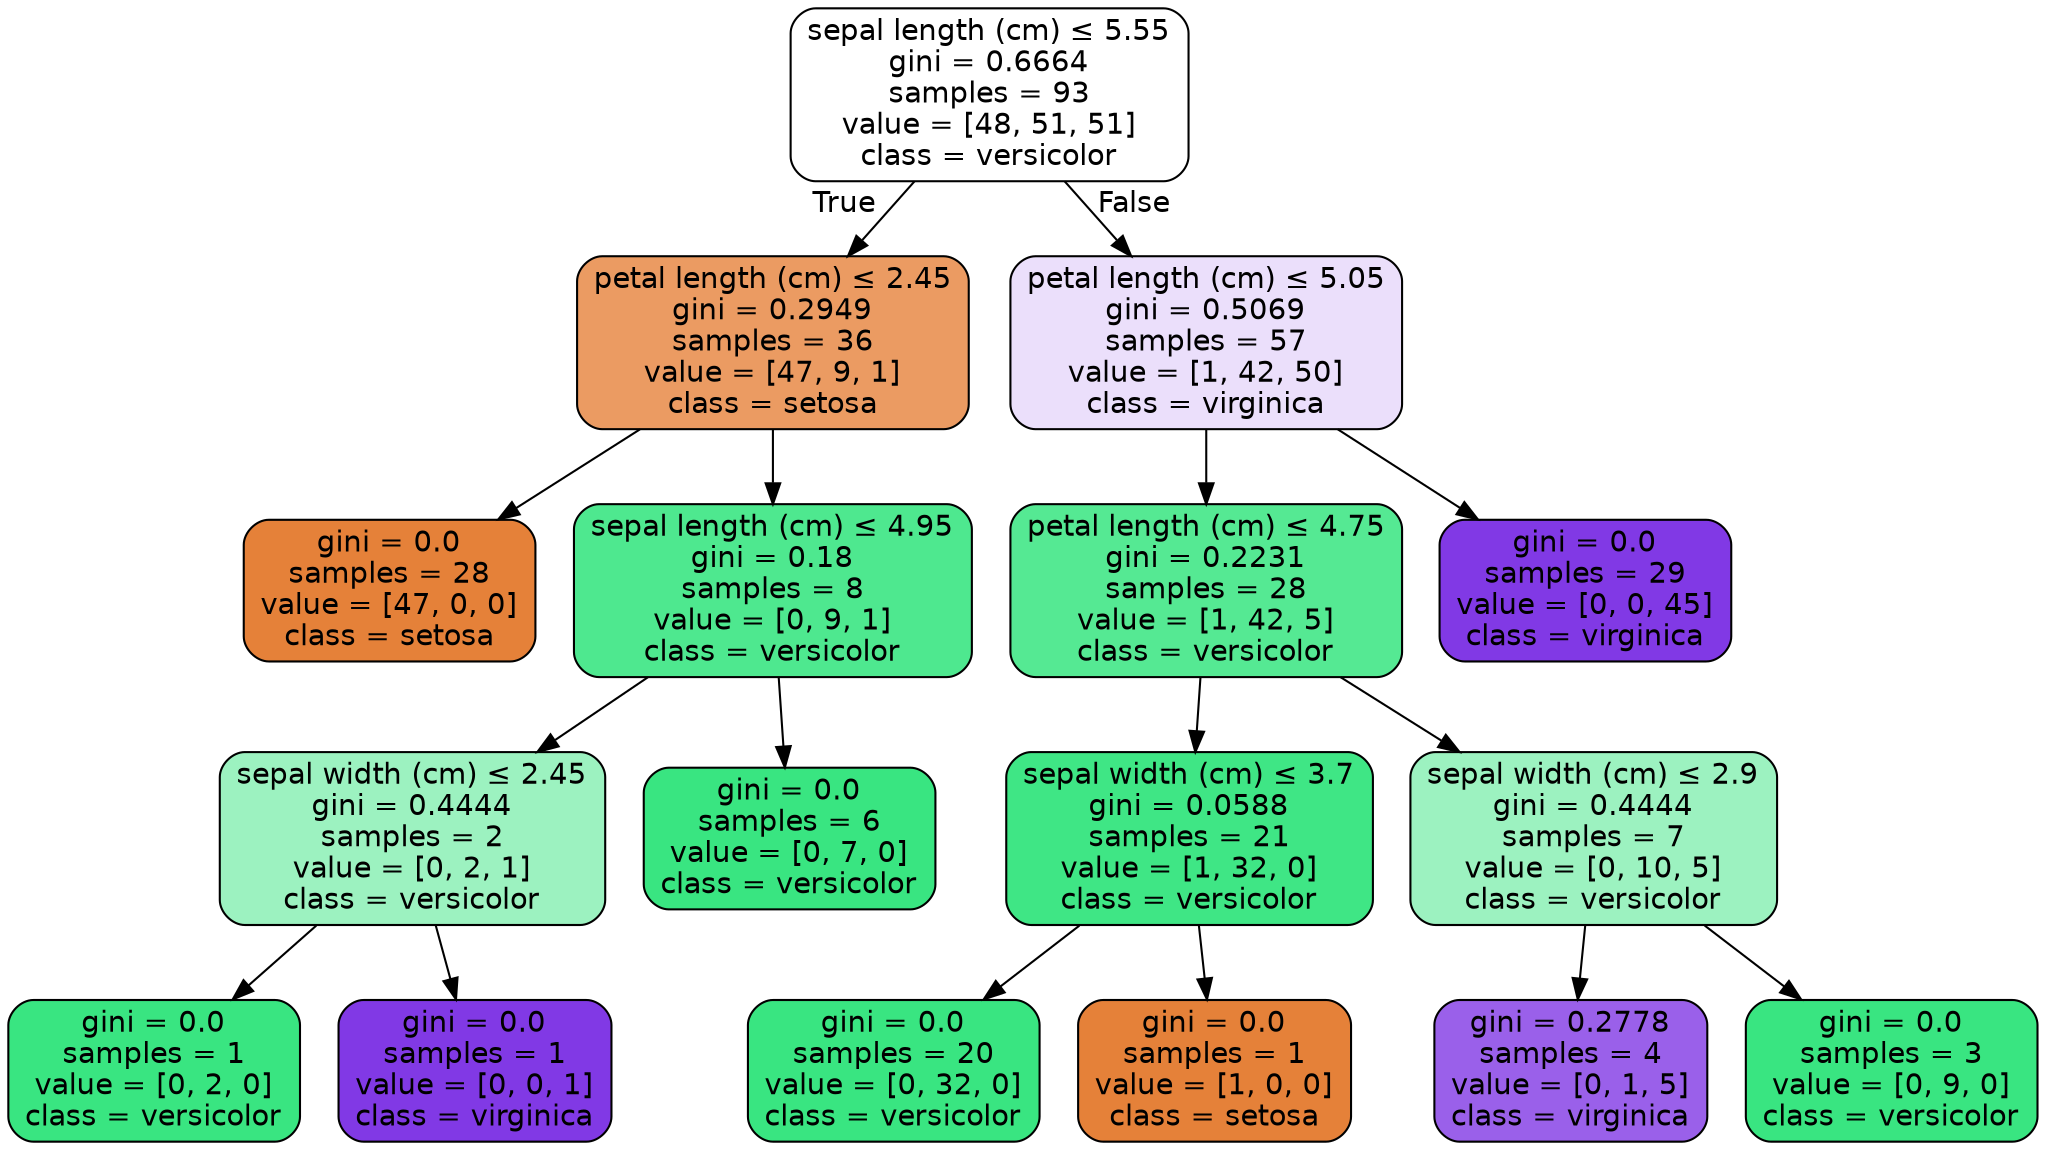 digraph Tree {
node [shape=box, style="filled, rounded", color="black", fontname=helvetica] ;
edge [fontname=helvetica] ;
0 [label=<sepal length (cm) &le; 5.55<br/>gini = 0.6664<br/>samples = 93<br/>value = [48, 51, 51]<br/>class = versicolor>, fillcolor="#39e58100"] ;
1 [label=<petal length (cm) &le; 2.45<br/>gini = 0.2949<br/>samples = 36<br/>value = [47, 9, 1]<br/>class = setosa>, fillcolor="#e58139ca"] ;
0 -> 1 [labeldistance=2.5, labelangle=45, headlabel="True"] ;
2 [label=<gini = 0.0<br/>samples = 28<br/>value = [47, 0, 0]<br/>class = setosa>, fillcolor="#e58139ff"] ;
1 -> 2 ;
3 [label=<sepal length (cm) &le; 4.95<br/>gini = 0.18<br/>samples = 8<br/>value = [0, 9, 1]<br/>class = versicolor>, fillcolor="#39e581e3"] ;
1 -> 3 ;
4 [label=<sepal width (cm) &le; 2.45<br/>gini = 0.4444<br/>samples = 2<br/>value = [0, 2, 1]<br/>class = versicolor>, fillcolor="#39e5817f"] ;
3 -> 4 ;
5 [label=<gini = 0.0<br/>samples = 1<br/>value = [0, 2, 0]<br/>class = versicolor>, fillcolor="#39e581ff"] ;
4 -> 5 ;
6 [label=<gini = 0.0<br/>samples = 1<br/>value = [0, 0, 1]<br/>class = virginica>, fillcolor="#8139e5ff"] ;
4 -> 6 ;
7 [label=<gini = 0.0<br/>samples = 6<br/>value = [0, 7, 0]<br/>class = versicolor>, fillcolor="#39e581ff"] ;
3 -> 7 ;
8 [label=<petal length (cm) &le; 5.05<br/>gini = 0.5069<br/>samples = 57<br/>value = [1, 42, 50]<br/>class = virginica>, fillcolor="#8139e528"] ;
0 -> 8 [labeldistance=2.5, labelangle=-45, headlabel="False"] ;
9 [label=<petal length (cm) &le; 4.75<br/>gini = 0.2231<br/>samples = 28<br/>value = [1, 42, 5]<br/>class = versicolor>, fillcolor="#39e581db"] ;
8 -> 9 ;
10 [label=<sepal width (cm) &le; 3.7<br/>gini = 0.0588<br/>samples = 21<br/>value = [1, 32, 0]<br/>class = versicolor>, fillcolor="#39e581f7"] ;
9 -> 10 ;
11 [label=<gini = 0.0<br/>samples = 20<br/>value = [0, 32, 0]<br/>class = versicolor>, fillcolor="#39e581ff"] ;
10 -> 11 ;
12 [label=<gini = 0.0<br/>samples = 1<br/>value = [1, 0, 0]<br/>class = setosa>, fillcolor="#e58139ff"] ;
10 -> 12 ;
13 [label=<sepal width (cm) &le; 2.9<br/>gini = 0.4444<br/>samples = 7<br/>value = [0, 10, 5]<br/>class = versicolor>, fillcolor="#39e5817f"] ;
9 -> 13 ;
14 [label=<gini = 0.2778<br/>samples = 4<br/>value = [0, 1, 5]<br/>class = virginica>, fillcolor="#8139e5cc"] ;
13 -> 14 ;
15 [label=<gini = 0.0<br/>samples = 3<br/>value = [0, 9, 0]<br/>class = versicolor>, fillcolor="#39e581ff"] ;
13 -> 15 ;
16 [label=<gini = 0.0<br/>samples = 29<br/>value = [0, 0, 45]<br/>class = virginica>, fillcolor="#8139e5ff"] ;
8 -> 16 ;
}